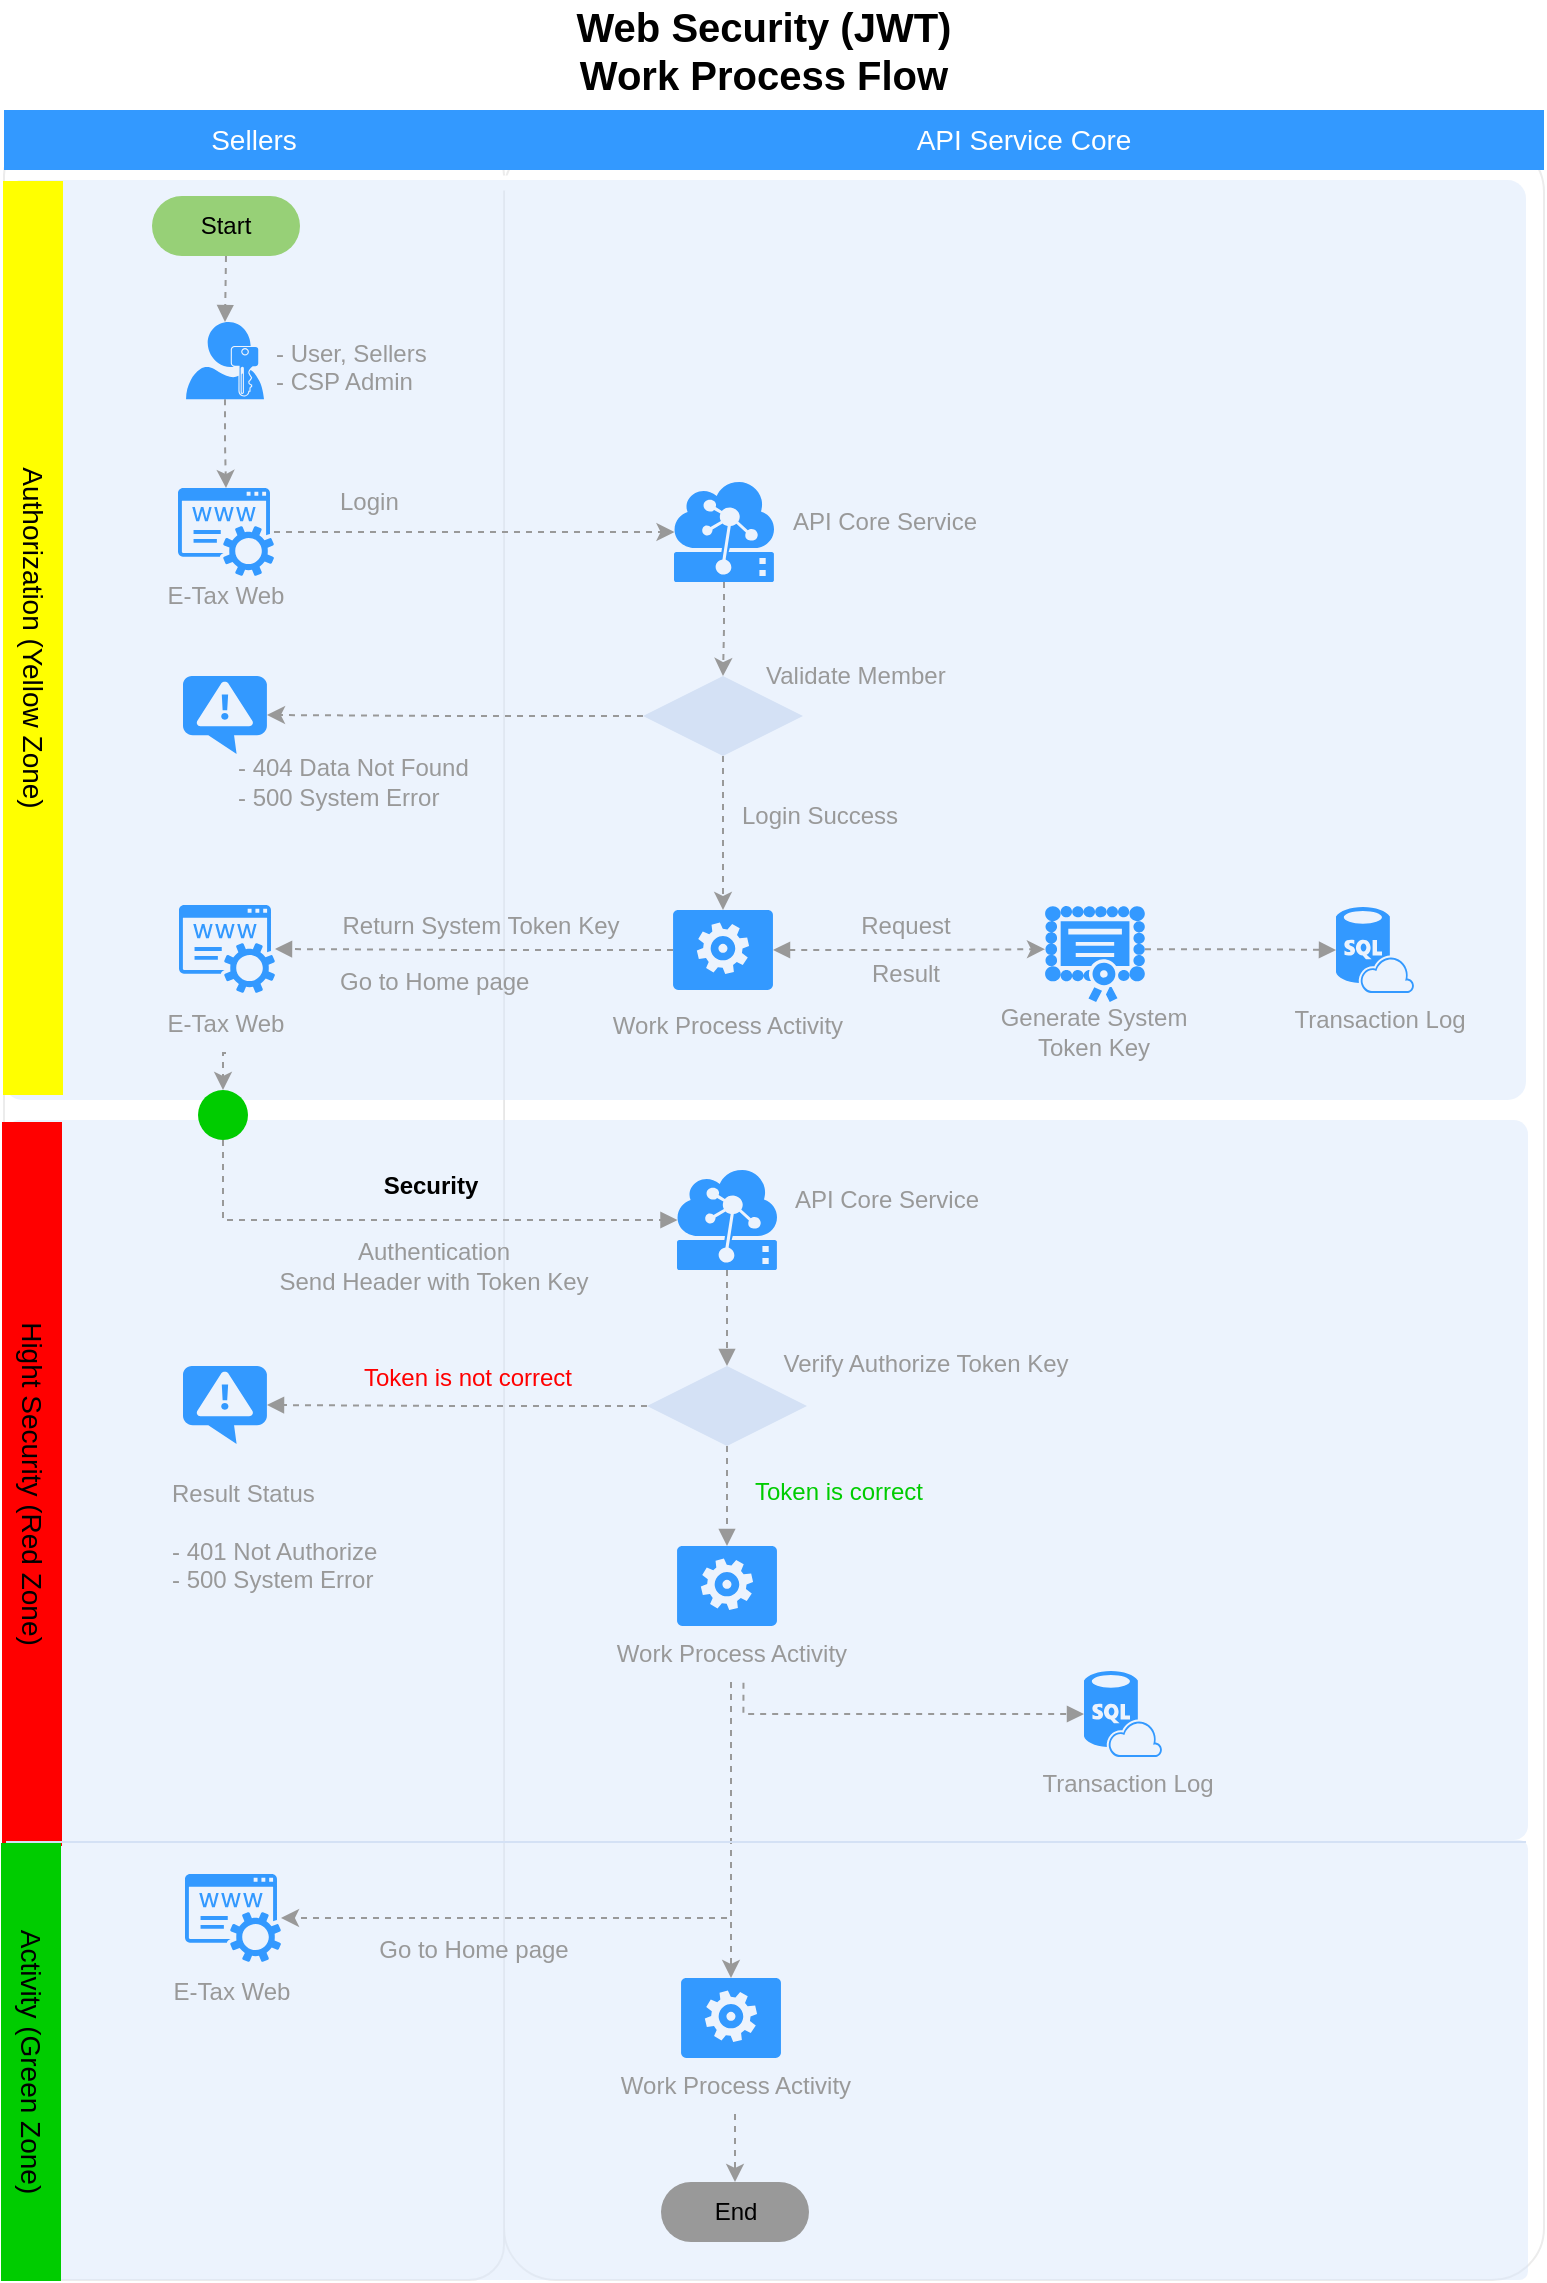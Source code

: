 <mxfile version="10.8.0" type="github"><diagram id="uKhTOOkc4RjVoIDiIBSb" name="Page-1"><mxGraphModel dx="1460" dy="634" grid="1" gridSize="10" guides="1" tooltips="1" connect="1" arrows="1" fold="1" page="1" pageScale="1" pageWidth="827" pageHeight="1169" math="0" shadow="0"><root><mxCell id="0"/><mxCell id="1" parent="0"/><mxCell id="6sQilXlq9aWwROgTPHyi-13" value="" style="rounded=1;whiteSpace=wrap;html=1;strokeColor=#E6E6E6;strokeWidth=1;fillColor=#FFFFFF;fontFamily=Helvetica;fontSize=14;fontColor=#FFB366;opacity=75;verticalAlign=top;fontStyle=1;arcSize=5;" parent="1" vertex="1"><mxGeometry x="290" y="80" width="520" height="1070" as="geometry"/></mxCell><mxCell id="6sQilXlq9aWwROgTPHyi-14" value="" style="rounded=1;whiteSpace=wrap;html=1;strokeColor=#E6E6E6;strokeWidth=1;fillColor=#FFFFFF;fontFamily=Helvetica;fontSize=14;fontColor=#FFB366;opacity=75;verticalAlign=top;fontStyle=1;arcSize=7;" parent="1" vertex="1"><mxGeometry x="40" y="80" width="250" height="1070" as="geometry"/></mxCell><mxCell id="6sQilXlq9aWwROgTPHyi-17" value="" style="shape=mxgraph.arrows.two_way_arrow_horizontal;html=1;verticalLabelPosition=bottom;verticalAlign=top;strokeWidth=2;strokeColor=none;dashed=1;fillColor=#FFFFFF;fontFamily=Verdana;fontSize=12;fontColor=#00BEF2" parent="1" vertex="1"><mxGeometry x="255.5" y="94" width="67" height="15" as="geometry"/></mxCell><mxCell id="6sQilXlq9aWwROgTPHyi-2" value="" style="rounded=1;whiteSpace=wrap;html=1;strokeColor=none;strokeWidth=1;fillColor=#dae8fc;fontSize=12;align=center;arcSize=2;opacity=50;" parent="1" vertex="1"><mxGeometry x="41" y="930" width="761" height="220" as="geometry"/></mxCell><mxCell id="c5TUyID_wUQy5QC_Ev8x-5" value="" style="rounded=1;whiteSpace=wrap;html=1;strokeColor=none;strokeWidth=1;fillColor=#dae8fc;fontSize=12;align=center;arcSize=2;opacity=50;" parent="1" vertex="1"><mxGeometry x="41" y="570" width="761" height="360" as="geometry"/></mxCell><mxCell id="DHfANPkJmQPyuI54mYjM-5" value="" style="rounded=1;whiteSpace=wrap;html=1;strokeColor=none;strokeWidth=1;fillColor=#dae8fc;fontSize=12;align=center;arcSize=2;opacity=50;" parent="1" vertex="1"><mxGeometry x="40" y="100" width="761" height="460" as="geometry"/></mxCell><mxCell id="DHfANPkJmQPyuI54mYjM-11" value="Web Security (JWT)&lt;br&gt;Work Process Flow" style="text;html=1;strokeColor=none;fillColor=none;align=center;verticalAlign=middle;whiteSpace=wrap;rounded=0;fontStyle=1;fontSize=20;" parent="1" vertex="1"><mxGeometry x="290" y="10" width="260" height="50" as="geometry"/></mxCell><mxCell id="DHfANPkJmQPyuI54mYjM-95" style="edgeStyle=orthogonalEdgeStyle;rounded=0;orthogonalLoop=1;jettySize=auto;html=1;exitX=0.5;exitY=1;exitDx=0;exitDy=0;exitPerimeter=0;entryX=0.5;entryY=0;entryDx=0;entryDy=0;dashed=1;startArrow=none;startFill=0;endArrow=block;endFill=1;strokeColor=#999999;" parent="1" source="DHfANPkJmQPyuI54mYjM-16" target="DHfANPkJmQPyuI54mYjM-94" edge="1"><mxGeometry relative="1" as="geometry"/></mxCell><mxCell id="DHfANPkJmQPyuI54mYjM-16" value="" style="shadow=0;dashed=0;html=1;strokeColor=none;labelPosition=center;verticalLabelPosition=bottom;verticalAlign=top;align=center;shape=mxgraph.mscae.cloud.iot_edge;fillColor=#3399FF;pointerEvents=1;fontSize=12;fontColor=#999999;" parent="1" vertex="1"><mxGeometry x="376.5" y="595" width="50" height="50" as="geometry"/></mxCell><mxCell id="DHfANPkJmQPyuI54mYjM-21" value="" style="verticalLabelPosition=bottom;html=1;verticalAlign=top;align=center;strokeColor=none;fillColor=#3399FF;shape=mxgraph.azure.notification_topic;fontSize=12;fontColor=#999999;" parent="1" vertex="1"><mxGeometry x="129.5" y="693" width="42" height="39" as="geometry"/></mxCell><mxCell id="DHfANPkJmQPyuI54mYjM-36" value="Result Status&lt;br&gt;&lt;br&gt;- 401 Not Authorize&lt;br&gt;- 500 System Error&lt;br&gt;" style="text;html=1;strokeColor=none;fillColor=none;align=left;verticalAlign=middle;whiteSpace=wrap;rounded=0;fontSize=12;fontColor=#999999;" parent="1" vertex="1"><mxGeometry x="122" y="739" width="143" height="77" as="geometry"/></mxCell><mxCell id="DHfANPkJmQPyuI54mYjM-38" style="edgeStyle=orthogonalEdgeStyle;rounded=0;orthogonalLoop=1;jettySize=auto;html=1;fontSize=14;strokeColor=#999999;dashed=1;entryX=0.005;entryY=0.5;entryDx=0;entryDy=0;entryPerimeter=0;" parent="1" source="DHfANPkJmQPyuI54mYjM-41" target="DHfANPkJmQPyuI54mYjM-50" edge="1"><mxGeometry relative="1" as="geometry"><mxPoint x="521" y="303" as="targetPoint"/><mxPoint x="187" y="303" as="sourcePoint"/></mxGeometry></mxCell><mxCell id="DHfANPkJmQPyuI54mYjM-39" value="Login" style="text;html=1;strokeColor=none;fillColor=none;align=left;verticalAlign=middle;whiteSpace=wrap;rounded=0;fontSize=12;fontColor=#999999;" parent="1" vertex="1"><mxGeometry x="205.5" y="251" width="59" height="20" as="geometry"/></mxCell><mxCell id="DHfANPkJmQPyuI54mYjM-43" style="edgeStyle=orthogonalEdgeStyle;rounded=0;orthogonalLoop=1;jettySize=auto;html=1;exitX=0.5;exitY=1;exitDx=0;exitDy=0;dashed=1;strokeColor=#999999;exitPerimeter=0;" parent="1" source="DHfANPkJmQPyuI54mYjM-59" target="DHfANPkJmQPyuI54mYjM-41" edge="1"><mxGeometry relative="1" as="geometry"><mxPoint x="151" y="259" as="sourcePoint"/><mxPoint x="151" y="315" as="targetPoint"/></mxGeometry></mxCell><mxCell id="DHfANPkJmQPyuI54mYjM-44" value="" style="group" parent="1" vertex="1" connectable="0"><mxGeometry x="675" y="453.5" width="108" height="79" as="geometry"/></mxCell><mxCell id="DHfANPkJmQPyuI54mYjM-45" value="" style="group" parent="DHfANPkJmQPyuI54mYjM-44" vertex="1" connectable="0"><mxGeometry width="108" height="79" as="geometry"/></mxCell><mxCell id="DHfANPkJmQPyuI54mYjM-46" value="Transaction Log" style="text;html=1;strokeColor=none;fillColor=none;align=center;verticalAlign=middle;whiteSpace=wrap;rounded=0;fontSize=12;fontColor=#999999;" parent="DHfANPkJmQPyuI54mYjM-45" vertex="1"><mxGeometry x="-1" y="52" width="108" height="29" as="geometry"/></mxCell><mxCell id="DHfANPkJmQPyuI54mYjM-47" value="" style="verticalLabelPosition=bottom;html=1;verticalAlign=top;align=center;strokeColor=none;fillColor=#3399FF;shape=mxgraph.azure.sql_database_sql_azure;fontSize=12;fontColor=#999999;" parent="DHfANPkJmQPyuI54mYjM-45" vertex="1"><mxGeometry x="31" y="10" width="39" height="43" as="geometry"/></mxCell><mxCell id="DHfANPkJmQPyuI54mYjM-70" style="edgeStyle=orthogonalEdgeStyle;rounded=0;orthogonalLoop=1;jettySize=auto;html=1;exitX=0.5;exitY=1;exitDx=0;exitDy=0;exitPerimeter=0;entryX=0.5;entryY=0;entryDx=0;entryDy=0;dashed=1;strokeColor=#999999;" parent="1" source="DHfANPkJmQPyuI54mYjM-50" target="rzRRF9HDVE1KtX3djg6L-4" edge="1"><mxGeometry relative="1" as="geometry"/></mxCell><mxCell id="DHfANPkJmQPyuI54mYjM-50" value="" style="shadow=0;dashed=0;html=1;strokeColor=none;labelPosition=center;verticalLabelPosition=bottom;verticalAlign=top;align=center;shape=mxgraph.mscae.cloud.iot_edge;fillColor=#3399FF;pointerEvents=1;fontSize=12;fontColor=#999999;" parent="1" vertex="1"><mxGeometry x="375" y="251" width="50" height="50" as="geometry"/></mxCell><mxCell id="DHfANPkJmQPyuI54mYjM-51" value="API Core Service" style="text;html=1;strokeColor=none;fillColor=none;align=center;verticalAlign=middle;whiteSpace=wrap;rounded=0;fontSize=12;fontColor=#999999;" parent="1" vertex="1"><mxGeometry x="430" y="256.5" width="101" height="29" as="geometry"/></mxCell><mxCell id="DHfANPkJmQPyuI54mYjM-67" value="" style="group" parent="1" vertex="1" connectable="0"><mxGeometry x="131" y="171" width="162.5" height="50" as="geometry"/></mxCell><mxCell id="DHfANPkJmQPyuI54mYjM-37" value="&lt;font color=&quot;#999999&quot; style=&quot;font-size: 12px&quot;&gt;- User, Sellers&lt;br&gt;- CSP Admin&lt;br&gt;&lt;br&gt;&lt;/font&gt;" style="text;html=1;strokeColor=none;fillColor=none;align=left;verticalAlign=middle;whiteSpace=wrap;rounded=0;fontSize=12;" parent="DHfANPkJmQPyuI54mYjM-67" vertex="1"><mxGeometry x="42.5" y="10" width="120" height="40" as="geometry"/></mxCell><mxCell id="DHfANPkJmQPyuI54mYjM-59" value="" style="pointerEvents=1;shadow=0;dashed=0;html=1;strokeColor=none;labelPosition=center;verticalLabelPosition=bottom;verticalAlign=top;align=center;shape=mxgraph.mscae.enterprise.user_permissions;fillColor=#3399FF;fontSize=14;" parent="DHfANPkJmQPyuI54mYjM-67" vertex="1"><mxGeometry width="39" height="38.678" as="geometry"/></mxCell><mxCell id="DHfANPkJmQPyuI54mYjM-69" value="" style="group" parent="1" vertex="1" connectable="0"><mxGeometry x="321.5" y="465" width="160" height="72" as="geometry"/></mxCell><mxCell id="DHfANPkJmQPyuI54mYjM-19" value="" style="verticalLabelPosition=bottom;html=1;verticalAlign=top;align=center;strokeColor=none;fillColor=#3399FF;shape=mxgraph.azure.worker_role;fontSize=12;fontColor=#999999;" parent="DHfANPkJmQPyuI54mYjM-69" vertex="1"><mxGeometry x="53" width="50" height="40" as="geometry"/></mxCell><mxCell id="DHfANPkJmQPyuI54mYjM-20" value="Work Process Activity&lt;br&gt;" style="text;html=1;strokeColor=none;fillColor=none;align=center;verticalAlign=middle;whiteSpace=wrap;rounded=0;fontSize=12;fontColor=#999999;" parent="DHfANPkJmQPyuI54mYjM-69" vertex="1"><mxGeometry y="43" width="160" height="29" as="geometry"/></mxCell><mxCell id="DHfANPkJmQPyuI54mYjM-72" value="" style="group" parent="1" vertex="1" connectable="0"><mxGeometry x="527.5" y="456.5" width="114" height="81" as="geometry"/></mxCell><mxCell id="DHfANPkJmQPyuI54mYjM-13" value="" style="group" parent="DHfANPkJmQPyuI54mYjM-72" vertex="1" connectable="0"><mxGeometry width="114" height="81" as="geometry"/></mxCell><mxCell id="DHfANPkJmQPyuI54mYjM-14" value="Generate System Token Key&lt;br&gt;" style="text;html=1;strokeColor=none;fillColor=none;align=center;verticalAlign=middle;whiteSpace=wrap;rounded=0;fontSize=12;fontColor=#999999;" parent="DHfANPkJmQPyuI54mYjM-13" vertex="1"><mxGeometry y="54" width="114" height="30" as="geometry"/></mxCell><mxCell id="DHfANPkJmQPyuI54mYjM-62" value="" style="pointerEvents=1;shadow=0;dashed=0;html=1;strokeColor=none;labelPosition=center;verticalLabelPosition=bottom;verticalAlign=top;align=center;shape=mxgraph.mscae.intune.inventory_license;fillColor=#3399FF;fontSize=14;" parent="DHfANPkJmQPyuI54mYjM-72" vertex="1"><mxGeometry x="33" y="6.5" width="50" height="48" as="geometry"/></mxCell><mxCell id="DHfANPkJmQPyuI54mYjM-75" style="edgeStyle=orthogonalEdgeStyle;rounded=0;orthogonalLoop=1;jettySize=auto;html=1;exitX=1;exitY=0.5;exitDx=0;exitDy=0;exitPerimeter=0;entryX=0;entryY=0.45;entryDx=0;entryDy=0;entryPerimeter=0;dashed=1;strokeColor=#999999;startArrow=block;startFill=1;" parent="1" source="DHfANPkJmQPyuI54mYjM-19" target="DHfANPkJmQPyuI54mYjM-62" edge="1"><mxGeometry relative="1" as="geometry"/></mxCell><mxCell id="DHfANPkJmQPyuI54mYjM-76" value="Request" style="text;html=1;strokeColor=none;fillColor=none;align=center;verticalAlign=middle;whiteSpace=wrap;rounded=0;fontSize=12;fontColor=#999999;" parent="1" vertex="1"><mxGeometry x="461" y="463" width="60" height="20" as="geometry"/></mxCell><mxCell id="DHfANPkJmQPyuI54mYjM-77" value="Result" style="text;html=1;strokeColor=none;fillColor=none;align=center;verticalAlign=middle;whiteSpace=wrap;rounded=0;fontSize=12;fontColor=#999999;" parent="1" vertex="1"><mxGeometry x="461" y="487" width="60" height="20" as="geometry"/></mxCell><mxCell id="DHfANPkJmQPyuI54mYjM-78" style="edgeStyle=orthogonalEdgeStyle;rounded=0;orthogonalLoop=1;jettySize=auto;html=1;exitX=0;exitY=0.5;exitDx=0;exitDy=0;exitPerimeter=0;dashed=1;startArrow=none;startFill=0;strokeColor=#999999;endArrow=block;endFill=1;" parent="1" source="DHfANPkJmQPyuI54mYjM-19" target="DHfANPkJmQPyuI54mYjM-80" edge="1"><mxGeometry relative="1" as="geometry"><mxPoint x="171" y="485" as="targetPoint"/></mxGeometry></mxCell><mxCell id="DHfANPkJmQPyuI54mYjM-79" value="" style="group" parent="1" vertex="1" connectable="0"><mxGeometry x="96" y="462.5" width="110" height="74" as="geometry"/></mxCell><mxCell id="DHfANPkJmQPyuI54mYjM-80" value="" style="pointerEvents=1;shadow=0;dashed=0;html=1;strokeColor=none;fillColor=#3399FF;labelPosition=center;verticalLabelPosition=bottom;verticalAlign=top;outlineConnect=0;align=center;shape=mxgraph.office.services.registrar_service;" parent="DHfANPkJmQPyuI54mYjM-79" vertex="1"><mxGeometry x="31.5" width="48" height="44" as="geometry"/></mxCell><mxCell id="DHfANPkJmQPyuI54mYjM-81" value="E-Tax Web" style="text;html=1;strokeColor=none;fillColor=none;align=center;verticalAlign=middle;whiteSpace=wrap;rounded=0;fontSize=12;fontColor=#999999;" parent="DHfANPkJmQPyuI54mYjM-79" vertex="1"><mxGeometry y="44" width="110" height="30" as="geometry"/></mxCell><mxCell id="DHfANPkJmQPyuI54mYjM-82" value="Return System Token Key&lt;br&gt;" style="text;html=1;strokeColor=none;fillColor=none;align=center;verticalAlign=middle;whiteSpace=wrap;rounded=0;fontSize=12;fontColor=#999999;" parent="1" vertex="1"><mxGeometry x="188" y="460.5" width="181" height="24" as="geometry"/></mxCell><mxCell id="DHfANPkJmQPyuI54mYjM-86" style="edgeStyle=orthogonalEdgeStyle;rounded=0;orthogonalLoop=1;jettySize=auto;html=1;exitX=0.5;exitY=1;exitDx=0;exitDy=0;entryX=0.005;entryY=0.5;entryDx=0;entryDy=0;dashed=1;startArrow=none;startFill=0;endArrow=block;endFill=1;strokeColor=#999999;entryPerimeter=0;" parent="1" source="QOrvS7tsFobhHx8EHtBC-1" target="DHfANPkJmQPyuI54mYjM-16" edge="1"><mxGeometry relative="1" as="geometry"><mxPoint x="368" y="622" as="targetPoint"/></mxGeometry></mxCell><mxCell id="DHfANPkJmQPyuI54mYjM-88" style="edgeStyle=orthogonalEdgeStyle;rounded=0;orthogonalLoop=1;jettySize=auto;html=1;exitX=1;exitY=0.45;exitDx=0;exitDy=0;exitPerimeter=0;entryX=0;entryY=0.5;entryDx=0;entryDy=0;entryPerimeter=0;dashed=1;startArrow=none;startFill=0;endArrow=block;endFill=1;strokeColor=#999999;" parent="1" source="DHfANPkJmQPyuI54mYjM-62" target="DHfANPkJmQPyuI54mYjM-47" edge="1"><mxGeometry relative="1" as="geometry"/></mxCell><mxCell id="DHfANPkJmQPyuI54mYjM-98" style="edgeStyle=orthogonalEdgeStyle;rounded=0;orthogonalLoop=1;jettySize=auto;html=1;exitX=0.5;exitY=1;exitDx=0;exitDy=0;dashed=1;startArrow=none;startFill=0;endArrow=block;endFill=1;strokeColor=#999999;" parent="1" source="DHfANPkJmQPyuI54mYjM-94" target="DHfANPkJmQPyuI54mYjM-104" edge="1"><mxGeometry relative="1" as="geometry"/></mxCell><mxCell id="DHfANPkJmQPyuI54mYjM-102" style="edgeStyle=orthogonalEdgeStyle;rounded=0;orthogonalLoop=1;jettySize=auto;html=1;exitX=0;exitY=0.5;exitDx=0;exitDy=0;entryX=1;entryY=0.5;entryDx=0;entryDy=0;entryPerimeter=0;dashed=1;startArrow=none;startFill=0;endArrow=block;endFill=1;strokeColor=#999999;" parent="1" source="DHfANPkJmQPyuI54mYjM-94" target="DHfANPkJmQPyuI54mYjM-21" edge="1"><mxGeometry relative="1" as="geometry"/></mxCell><mxCell id="DHfANPkJmQPyuI54mYjM-94" value="" style="rhombus;whiteSpace=wrap;html=1;strokeColor=none;strokeWidth=1;fillColor=#D4E1F5;fontSize=12;fontColor=#999999;align=left;" parent="1" vertex="1"><mxGeometry x="361.5" y="693" width="80" height="40" as="geometry"/></mxCell><mxCell id="DHfANPkJmQPyuI54mYjM-96" value="Security&lt;br&gt;" style="text;html=1;strokeColor=none;fillColor=none;align=center;verticalAlign=middle;whiteSpace=wrap;rounded=0;fontSize=12;fontColor=#000000;fontStyle=1" parent="1" vertex="1"><mxGeometry x="157" y="586" width="193" height="34" as="geometry"/></mxCell><mxCell id="DHfANPkJmQPyuI54mYjM-97" value="API Core Service" style="text;html=1;strokeColor=none;fillColor=none;align=center;verticalAlign=middle;whiteSpace=wrap;rounded=0;fontSize=12;fontColor=#999999;" parent="1" vertex="1"><mxGeometry x="431" y="595.5" width="101" height="29" as="geometry"/></mxCell><mxCell id="DHfANPkJmQPyuI54mYjM-99" value="Token is correct" style="text;html=1;strokeColor=none;fillColor=none;align=center;verticalAlign=middle;whiteSpace=wrap;rounded=0;fontSize=12;fontColor=#00CC00;" parent="1" vertex="1"><mxGeometry x="407" y="741.5" width="101" height="29" as="geometry"/></mxCell><mxCell id="DHfANPkJmQPyuI54mYjM-100" value="Verify Authorize Token Key" style="text;html=1;strokeColor=none;fillColor=none;align=center;verticalAlign=middle;whiteSpace=wrap;rounded=0;fontSize=12;fontColor=#999999;" parent="1" vertex="1"><mxGeometry x="421" y="677" width="160" height="29" as="geometry"/></mxCell><mxCell id="DHfANPkJmQPyuI54mYjM-101" value="Token is not correct" style="text;html=1;strokeColor=none;fillColor=none;align=center;verticalAlign=middle;whiteSpace=wrap;rounded=0;fontSize=12;fontColor=#FF0000;" parent="1" vertex="1"><mxGeometry x="210" y="684" width="124" height="29" as="geometry"/></mxCell><mxCell id="DHfANPkJmQPyuI54mYjM-103" value="" style="group" parent="1" vertex="1" connectable="0"><mxGeometry x="323.5" y="815" width="160" height="72" as="geometry"/></mxCell><mxCell id="DHfANPkJmQPyuI54mYjM-104" value="" style="verticalLabelPosition=bottom;html=1;verticalAlign=top;align=center;strokeColor=none;fillColor=#3399FF;shape=mxgraph.azure.worker_role;fontSize=12;fontColor=#999999;" parent="DHfANPkJmQPyuI54mYjM-103" vertex="1"><mxGeometry x="53" y="-32" width="50" height="40" as="geometry"/></mxCell><mxCell id="DHfANPkJmQPyuI54mYjM-105" value="Work Process Activity&lt;br&gt;" style="text;html=1;strokeColor=none;fillColor=none;align=center;verticalAlign=middle;whiteSpace=wrap;rounded=0;fontSize=12;fontColor=#999999;" parent="DHfANPkJmQPyuI54mYjM-103" vertex="1"><mxGeometry y="7" width="160" height="29" as="geometry"/></mxCell><mxCell id="DHfANPkJmQPyuI54mYjM-106" style="edgeStyle=orthogonalEdgeStyle;rounded=0;orthogonalLoop=1;jettySize=auto;html=1;exitX=0.539;exitY=1.013;exitDx=0;exitDy=0;entryX=0;entryY=0.5;entryDx=0;entryDy=0;entryPerimeter=0;dashed=1;startArrow=none;startFill=0;endArrow=block;endFill=1;strokeColor=#999999;exitPerimeter=0;" parent="1" source="DHfANPkJmQPyuI54mYjM-105" target="DHfANPkJmQPyuI54mYjM-92" edge="1"><mxGeometry relative="1" as="geometry"><Array as="points"><mxPoint x="410" y="867"/></Array></mxGeometry></mxCell><mxCell id="DHfANPkJmQPyuI54mYjM-109" value="" style="group" parent="1" vertex="1" connectable="0"><mxGeometry x="99" y="947" width="110" height="74" as="geometry"/></mxCell><mxCell id="DHfANPkJmQPyuI54mYjM-110" value="" style="pointerEvents=1;shadow=0;dashed=0;html=1;strokeColor=none;fillColor=#3399FF;labelPosition=center;verticalLabelPosition=bottom;verticalAlign=top;outlineConnect=0;align=center;shape=mxgraph.office.services.registrar_service;" parent="DHfANPkJmQPyuI54mYjM-109" vertex="1"><mxGeometry x="31.5" width="48" height="44" as="geometry"/></mxCell><mxCell id="DHfANPkJmQPyuI54mYjM-111" value="E-Tax Web" style="text;html=1;strokeColor=none;fillColor=none;align=center;verticalAlign=middle;whiteSpace=wrap;rounded=0;fontSize=12;fontColor=#999999;" parent="DHfANPkJmQPyuI54mYjM-109" vertex="1"><mxGeometry y="44" width="110" height="30" as="geometry"/></mxCell><mxCell id="DHfANPkJmQPyuI54mYjM-113" value="Go to Home page" style="text;html=1;strokeColor=none;fillColor=none;align=center;verticalAlign=middle;whiteSpace=wrap;rounded=0;fontSize=12;fontColor=#999999;" parent="1" vertex="1"><mxGeometry x="212.5" y="970" width="124" height="29" as="geometry"/></mxCell><mxCell id="DHfANPkJmQPyuI54mYjM-114" value="End" style="rounded=1;whiteSpace=wrap;html=1;fontColor=#000000;align=center;arcSize=50;labelBackgroundColor=none;fillColor=#999999;strokeColor=none;" parent="1" vertex="1"><mxGeometry x="368.5" y="1101" width="74" height="30" as="geometry"/></mxCell><mxCell id="DHfANPkJmQPyuI54mYjM-117" style="edgeStyle=orthogonalEdgeStyle;rounded=0;orthogonalLoop=1;jettySize=auto;html=1;exitX=0.5;exitY=1;exitDx=0;exitDy=0;entryX=0.5;entryY=0;entryDx=0;entryDy=0;entryPerimeter=0;dashed=1;startArrow=none;startFill=0;endArrow=block;endFill=1;strokeColor=#999999;fontColor=#000000;" parent="1" source="DHfANPkJmQPyuI54mYjM-116" target="DHfANPkJmQPyuI54mYjM-59" edge="1"><mxGeometry relative="1" as="geometry"/></mxCell><mxCell id="DHfANPkJmQPyuI54mYjM-116" value="Start" style="rounded=1;whiteSpace=wrap;html=1;fontColor=#000000;align=center;arcSize=50;labelBackgroundColor=none;fillColor=#97D077;strokeColor=none;" parent="1" vertex="1"><mxGeometry x="114" y="108" width="74" height="30" as="geometry"/></mxCell><mxCell id="c5TUyID_wUQy5QC_Ev8x-1" value="Login Success&lt;br&gt;" style="text;html=1;strokeColor=none;fillColor=none;align=left;verticalAlign=middle;whiteSpace=wrap;rounded=0;fontSize=12;fontColor=#999999;" parent="1" vertex="1"><mxGeometry x="407" y="401" width="102" height="34" as="geometry"/></mxCell><mxCell id="c5TUyID_wUQy5QC_Ev8x-3" style="edgeStyle=orthogonalEdgeStyle;rounded=0;orthogonalLoop=1;jettySize=auto;html=1;exitX=0.5;exitY=1;exitDx=0;exitDy=0;strokeColor=#999999;dashed=1;" parent="1" source="DHfANPkJmQPyuI54mYjM-105" target="DHfANPkJmQPyuI54mYjM-110" edge="1"><mxGeometry relative="1" as="geometry"><Array as="points"><mxPoint x="404" y="969"/></Array><mxPoint x="404" y="948" as="sourcePoint"/></mxGeometry></mxCell><mxCell id="rzRRF9HDVE1KtX3djg6L-1" value="Hight Security (Red Zone)" style="whiteSpace=wrap;html=1;dashed=1;strokeColor=none;strokeWidth=2;fillColor=#FF0000;fontFamily=Helvetica;fontSize=14;fontColor=#000000;fontStyle=0;rotation=90;" parent="1" vertex="1"><mxGeometry x="-127" y="737" width="362" height="30" as="geometry"/></mxCell><mxCell id="rzRRF9HDVE1KtX3djg6L-3" value="" style="group" parent="1" vertex="1" connectable="0"><mxGeometry x="95.5" y="254" width="110" height="69" as="geometry"/></mxCell><mxCell id="DHfANPkJmQPyuI54mYjM-41" value="" style="pointerEvents=1;shadow=0;dashed=0;html=1;strokeColor=none;fillColor=#3399FF;labelPosition=center;verticalLabelPosition=bottom;verticalAlign=top;outlineConnect=0;align=center;shape=mxgraph.office.services.registrar_service;" parent="rzRRF9HDVE1KtX3djg6L-3" vertex="1"><mxGeometry x="31.5" width="48" height="44" as="geometry"/></mxCell><mxCell id="DHfANPkJmQPyuI54mYjM-42" value="E-Tax Web" style="text;html=1;strokeColor=none;fillColor=none;align=center;verticalAlign=middle;whiteSpace=wrap;rounded=0;fontSize=12;fontColor=#999999;" parent="rzRRF9HDVE1KtX3djg6L-3" vertex="1"><mxGeometry y="39" width="110" height="30" as="geometry"/></mxCell><mxCell id="rzRRF9HDVE1KtX3djg6L-7" style="edgeStyle=orthogonalEdgeStyle;rounded=0;orthogonalLoop=1;jettySize=auto;html=1;exitX=0.5;exitY=1;exitDx=0;exitDy=0;entryX=0.5;entryY=0;entryDx=0;entryDy=0;entryPerimeter=0;dashed=1;strokeColor=#999999;fontColor=#00CC00;" parent="1" source="rzRRF9HDVE1KtX3djg6L-4" target="DHfANPkJmQPyuI54mYjM-19" edge="1"><mxGeometry relative="1" as="geometry"/></mxCell><mxCell id="rzRRF9HDVE1KtX3djg6L-8" style="edgeStyle=orthogonalEdgeStyle;rounded=0;orthogonalLoop=1;jettySize=auto;html=1;exitX=0;exitY=0.5;exitDx=0;exitDy=0;entryX=1;entryY=0.5;entryDx=0;entryDy=0;entryPerimeter=0;dashed=1;strokeColor=#999999;fontColor=#00CC00;" parent="1" source="rzRRF9HDVE1KtX3djg6L-4" target="rzRRF9HDVE1KtX3djg6L-5" edge="1"><mxGeometry relative="1" as="geometry"/></mxCell><mxCell id="rzRRF9HDVE1KtX3djg6L-4" value="" style="rhombus;whiteSpace=wrap;html=1;strokeColor=none;strokeWidth=1;fillColor=#D4E1F5;fontSize=12;fontColor=#999999;align=left;" parent="1" vertex="1"><mxGeometry x="359.5" y="348" width="80" height="40" as="geometry"/></mxCell><mxCell id="rzRRF9HDVE1KtX3djg6L-5" value="" style="verticalLabelPosition=bottom;html=1;verticalAlign=top;align=center;strokeColor=none;fillColor=#3399FF;shape=mxgraph.azure.notification_topic;fontSize=12;fontColor=#999999;" parent="1" vertex="1"><mxGeometry x="129.5" y="348" width="42" height="39" as="geometry"/></mxCell><mxCell id="rzRRF9HDVE1KtX3djg6L-6" value="- 404 Data Not Found&lt;br&gt;- 500 System Error&lt;br&gt;" style="text;html=1;strokeColor=none;fillColor=none;align=left;verticalAlign=middle;whiteSpace=wrap;rounded=0;fontSize=12;fontColor=#999999;" parent="1" vertex="1"><mxGeometry x="155" y="383" width="143" height="35" as="geometry"/></mxCell><mxCell id="rzRRF9HDVE1KtX3djg6L-9" value="Validate Member&lt;br&gt;" style="text;html=1;strokeColor=none;fillColor=none;align=left;verticalAlign=middle;whiteSpace=wrap;rounded=0;fontSize=12;fontColor=#999999;" parent="1" vertex="1"><mxGeometry x="419" y="331" width="102" height="34" as="geometry"/></mxCell><mxCell id="QOrvS7tsFobhHx8EHtBC-1" value="" style="ellipse;whiteSpace=wrap;html=1;aspect=fixed;fillColor=#00CC00;fontColor=#000000;align=center;strokeColor=none;" parent="1" vertex="1"><mxGeometry x="137" y="555" width="25" height="25" as="geometry"/></mxCell><mxCell id="QOrvS7tsFobhHx8EHtBC-3" style="edgeStyle=orthogonalEdgeStyle;rounded=0;orthogonalLoop=1;jettySize=auto;html=1;exitX=0.5;exitY=1;exitDx=0;exitDy=0;entryX=0.5;entryY=0;entryDx=0;entryDy=0;dashed=1;strokeColor=#999999;fontColor=#000000;" parent="1" source="DHfANPkJmQPyuI54mYjM-81" target="QOrvS7tsFobhHx8EHtBC-1" edge="1"><mxGeometry relative="1" as="geometry"/></mxCell><mxCell id="6sQilXlq9aWwROgTPHyi-1" value="Activity (Green Zone)" style="whiteSpace=wrap;html=1;dashed=1;strokeColor=none;strokeWidth=2;fillColor=#00CC00;fontFamily=Helvetica;fontSize=14;fontColor=#000000;fontStyle=0;rotation=90;" parent="1" vertex="1"><mxGeometry x="-56" y="1026" width="219" height="30" as="geometry"/></mxCell><mxCell id="6sQilXlq9aWwROgTPHyi-6" value="" style="group" parent="1" vertex="1" connectable="0"><mxGeometry x="325.5" y="999" width="160" height="68" as="geometry"/></mxCell><mxCell id="6sQilXlq9aWwROgTPHyi-4" value="" style="verticalLabelPosition=bottom;html=1;verticalAlign=top;align=center;strokeColor=none;fillColor=#3399FF;shape=mxgraph.azure.worker_role;fontSize=12;fontColor=#999999;" parent="6sQilXlq9aWwROgTPHyi-6" vertex="1"><mxGeometry x="53" width="50" height="40" as="geometry"/></mxCell><mxCell id="6sQilXlq9aWwROgTPHyi-5" value="Work Process Activity&lt;br&gt;" style="text;html=1;strokeColor=none;fillColor=none;align=center;verticalAlign=middle;whiteSpace=wrap;rounded=0;fontSize=12;fontColor=#999999;" parent="6sQilXlq9aWwROgTPHyi-6" vertex="1"><mxGeometry y="39" width="160" height="29" as="geometry"/></mxCell><mxCell id="6sQilXlq9aWwROgTPHyi-7" style="edgeStyle=orthogonalEdgeStyle;rounded=0;orthogonalLoop=1;jettySize=auto;html=1;exitX=0.5;exitY=1;exitDx=0;exitDy=0;entryX=0.5;entryY=0;entryDx=0;entryDy=0;strokeColor=#999999;dashed=1;" parent="1" source="6sQilXlq9aWwROgTPHyi-5" target="DHfANPkJmQPyuI54mYjM-114" edge="1"><mxGeometry relative="1" as="geometry"/></mxCell><mxCell id="6sQilXlq9aWwROgTPHyi-11" style="edgeStyle=orthogonalEdgeStyle;rounded=0;orthogonalLoop=1;jettySize=auto;html=1;exitX=0.5;exitY=1;exitDx=0;exitDy=0;entryX=0.5;entryY=0;entryDx=0;entryDy=0;dashed=1;strokeColor=#999999;entryPerimeter=0;" parent="1" source="DHfANPkJmQPyuI54mYjM-105" target="6sQilXlq9aWwROgTPHyi-4" edge="1"><mxGeometry relative="1" as="geometry"><mxPoint x="404" y="851" as="sourcePoint"/><mxPoint x="404" y="923" as="targetPoint"/></mxGeometry></mxCell><mxCell id="6sQilXlq9aWwROgTPHyi-15" value="Sellers" style="whiteSpace=wrap;html=1;dashed=1;strokeColor=none;strokeWidth=2;fillColor=#3399FF;fontFamily=Helvetica;fontSize=14;fontColor=#FFFFFF;fontStyle=0" parent="1" vertex="1"><mxGeometry x="40" y="65" width="250" height="30" as="geometry"/></mxCell><mxCell id="6sQilXlq9aWwROgTPHyi-16" value="API Service Core" style="whiteSpace=wrap;html=1;dashed=1;strokeColor=none;strokeWidth=2;fillColor=#3399FF;fontFamily=Helvetica;fontSize=14;fontColor=#FFFFFF;fontStyle=0" parent="1" vertex="1"><mxGeometry x="290" y="65" width="520" height="30" as="geometry"/></mxCell><mxCell id="rzRRF9HDVE1KtX3djg6L-2" value="Authorization (Yellow Zone)" style="whiteSpace=wrap;html=1;dashed=1;strokeColor=none;strokeWidth=2;fillColor=#FFFF00;fontFamily=Helvetica;fontSize=14;fontColor=#000000;fontStyle=0;rotation=90;" parent="1" vertex="1"><mxGeometry x="-174" y="314" width="457" height="30" as="geometry"/></mxCell><mxCell id="PB5hMkYGDKj1-wUn9eij-1" value="Authentication&lt;br&gt;Send Header with Token Key" style="text;html=1;strokeColor=none;fillColor=none;align=center;verticalAlign=middle;whiteSpace=wrap;rounded=0;fontSize=12;fontColor=#999999;" parent="1" vertex="1"><mxGeometry x="150" y="625" width="210" height="35" as="geometry"/></mxCell><mxCell id="vRxRr_hiHDU85s1wgTKq-1" value="" style="endArrow=none;html=1;strokeColor=#D4E1F5;fontColor=#000000;" parent="1" edge="1"><mxGeometry width="50" height="50" relative="1" as="geometry"><mxPoint x="41" y="931" as="sourcePoint"/><mxPoint x="801" y="931" as="targetPoint"/></mxGeometry></mxCell><mxCell id="DHfANPkJmQPyuI54mYjM-91" value="Transaction Log" style="text;html=1;strokeColor=none;fillColor=none;align=center;verticalAlign=middle;whiteSpace=wrap;rounded=0;fontSize=12;fontColor=#999999;" parent="1" vertex="1"><mxGeometry x="548" y="887.5" width="108" height="29" as="geometry"/></mxCell><mxCell id="DHfANPkJmQPyuI54mYjM-92" value="" style="verticalLabelPosition=bottom;html=1;verticalAlign=top;align=center;strokeColor=none;fillColor=#3399FF;shape=mxgraph.azure.sql_database_sql_azure;fontSize=12;fontColor=#999999;" parent="1" vertex="1"><mxGeometry x="580" y="845.5" width="39" height="43" as="geometry"/></mxCell><mxCell id="LiJ3NfGTpiIRO62YciCQ-1" value="Go to Home page" style="text;html=1;strokeColor=none;fillColor=none;align=left;verticalAlign=middle;whiteSpace=wrap;rounded=0;fontSize=12;fontColor=#999999;" vertex="1" parent="1"><mxGeometry x="206" y="486.5" width="124" height="29" as="geometry"/></mxCell></root></mxGraphModel></diagram></mxfile>